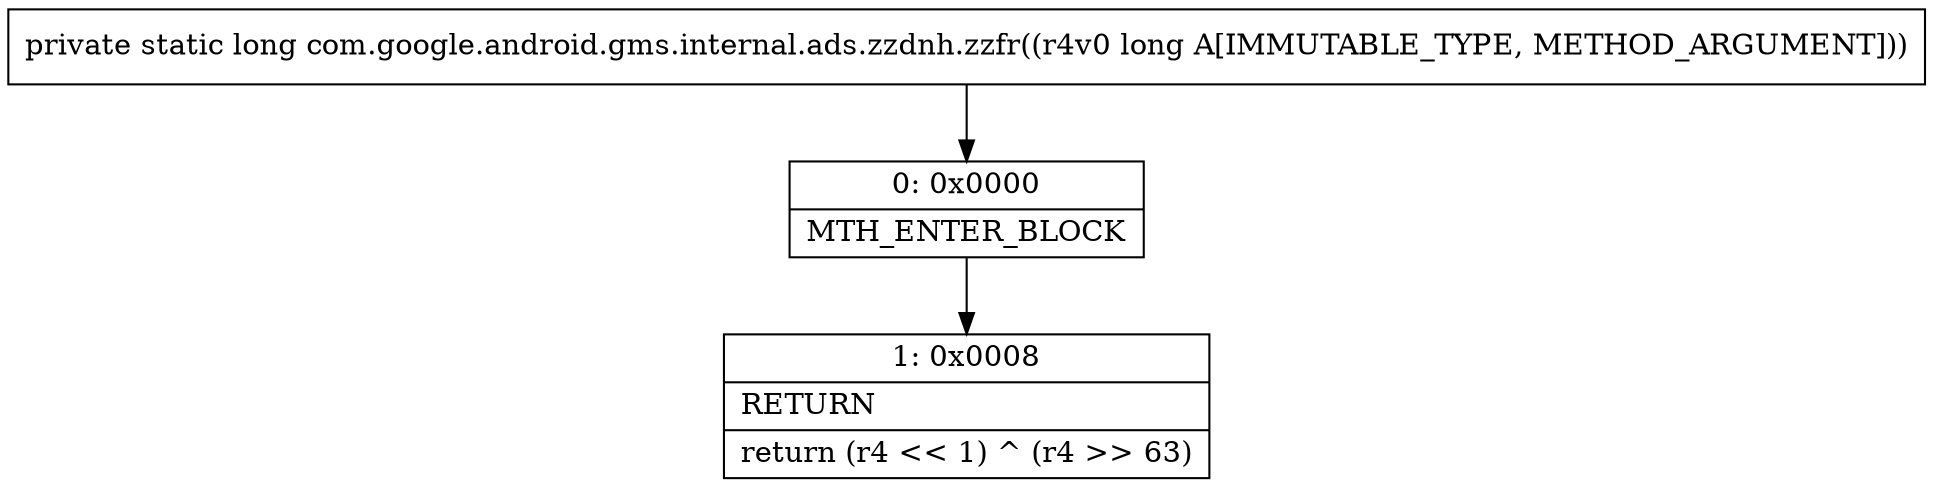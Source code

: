 digraph "CFG forcom.google.android.gms.internal.ads.zzdnh.zzfr(J)J" {
Node_0 [shape=record,label="{0\:\ 0x0000|MTH_ENTER_BLOCK\l}"];
Node_1 [shape=record,label="{1\:\ 0x0008|RETURN\l|return (r4 \<\< 1) ^ (r4 \>\> 63)\l}"];
MethodNode[shape=record,label="{private static long com.google.android.gms.internal.ads.zzdnh.zzfr((r4v0 long A[IMMUTABLE_TYPE, METHOD_ARGUMENT])) }"];
MethodNode -> Node_0;
Node_0 -> Node_1;
}

